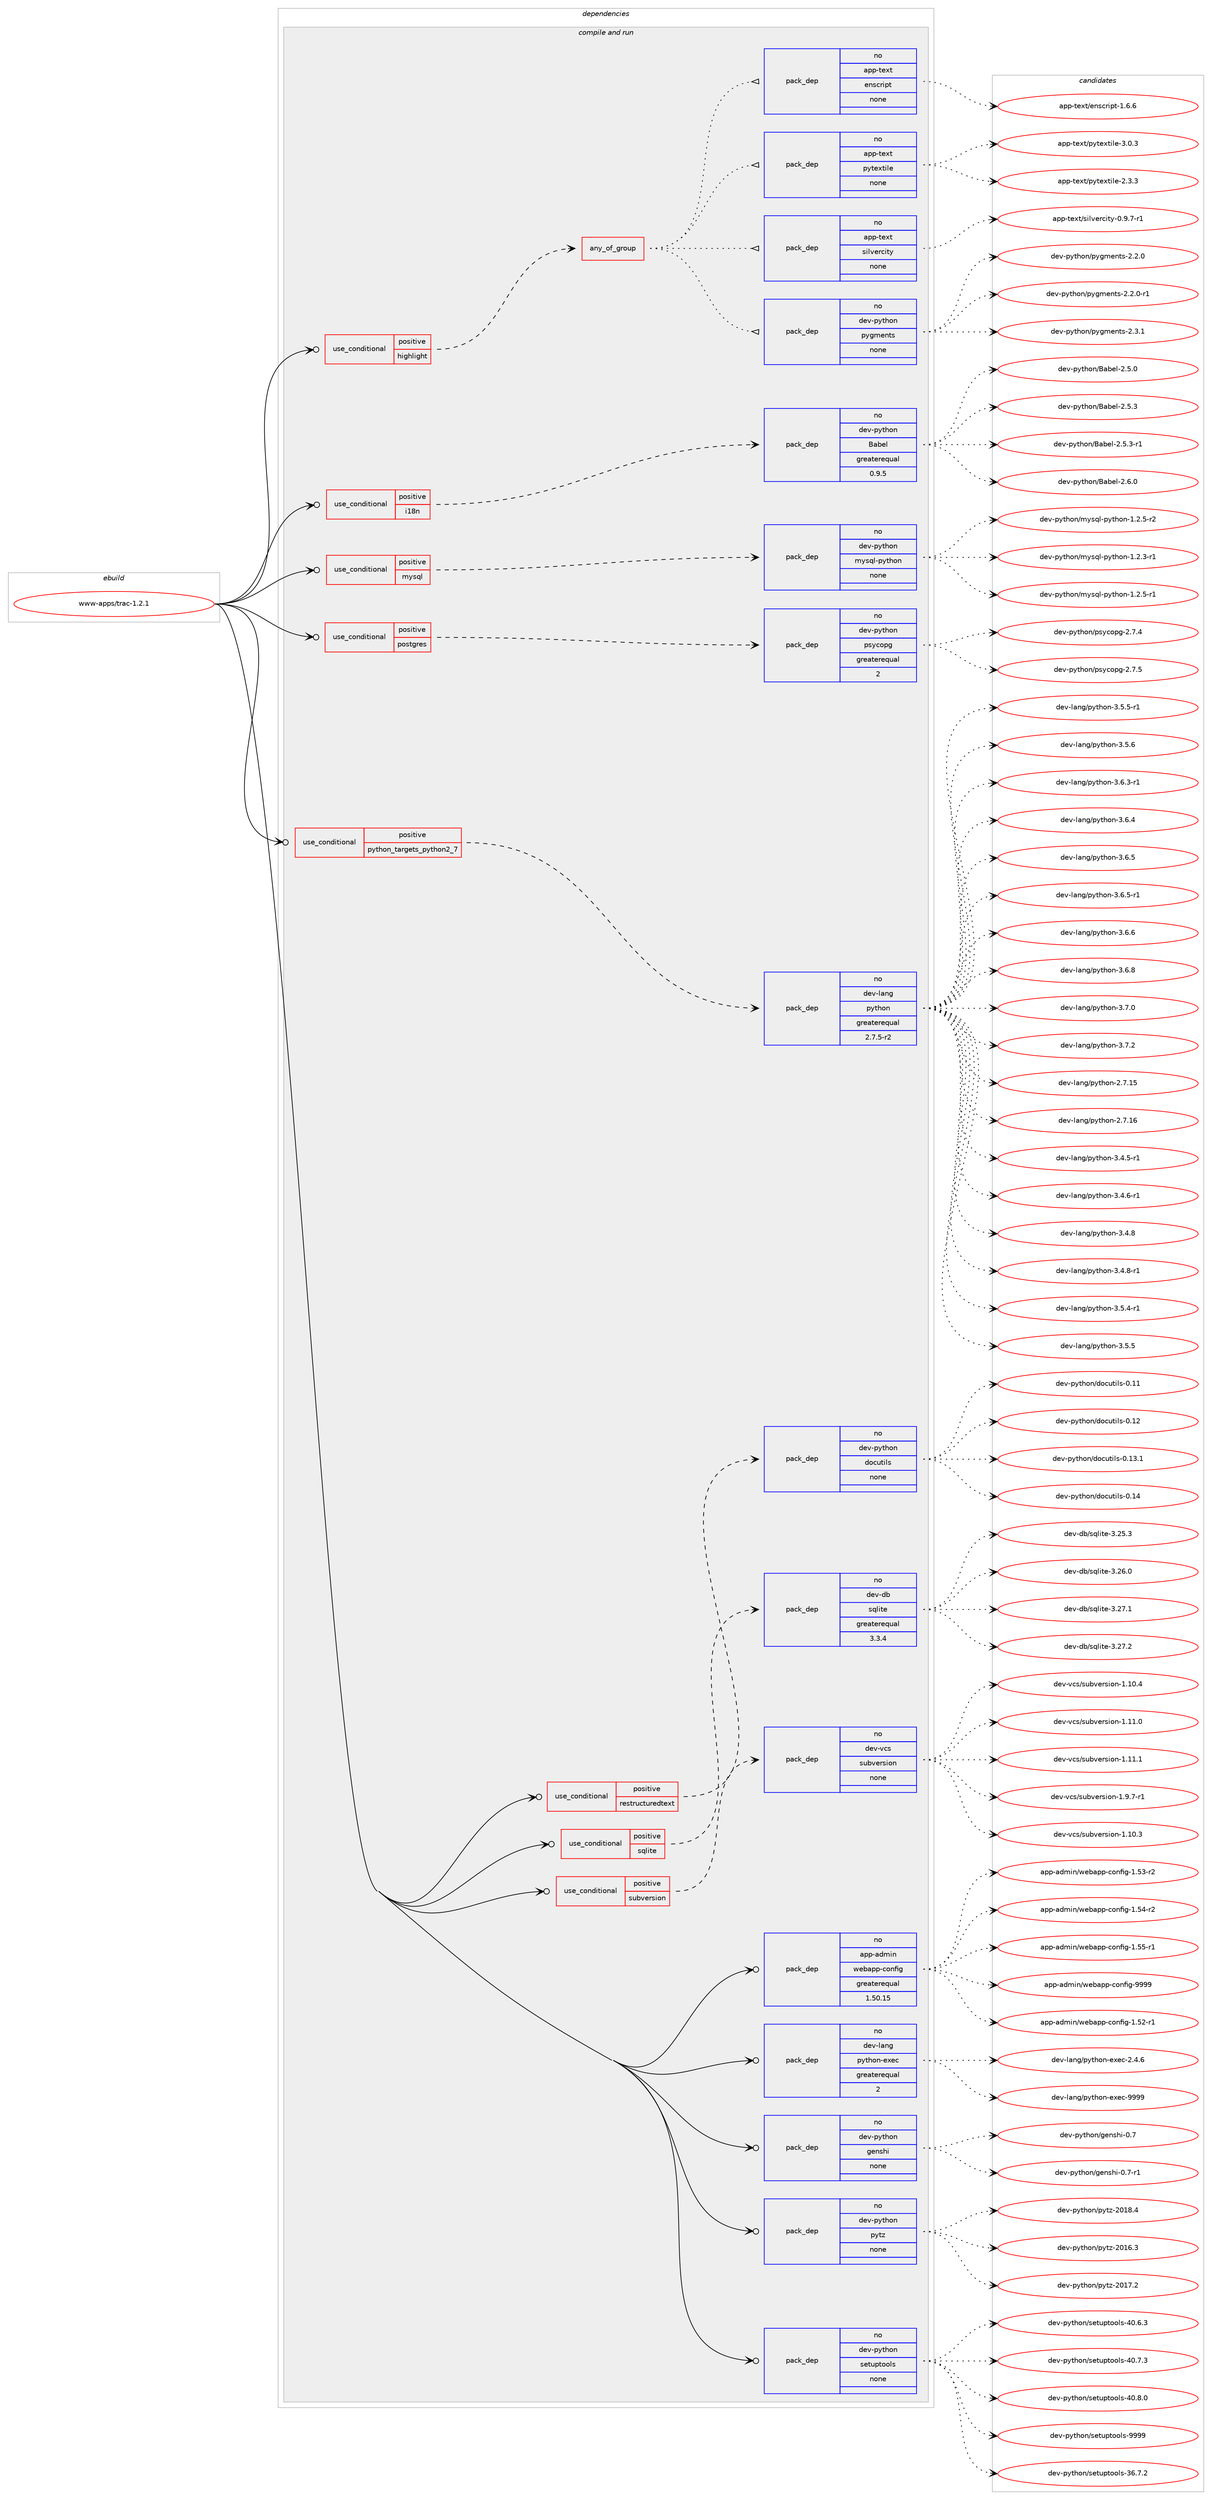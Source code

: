 digraph prolog {

# *************
# Graph options
# *************

newrank=true;
concentrate=true;
compound=true;
graph [rankdir=LR,fontname=Helvetica,fontsize=10,ranksep=1.5];#, ranksep=2.5, nodesep=0.2];
edge  [arrowhead=vee];
node  [fontname=Helvetica,fontsize=10];

# **********
# The ebuild
# **********

subgraph cluster_leftcol {
color=gray;
rank=same;
label=<<i>ebuild</i>>;
id [label="www-apps/trac-1.2.1", color=red, width=4, href="../www-apps/trac-1.2.1.svg"];
}

# ****************
# The dependencies
# ****************

subgraph cluster_midcol {
color=gray;
label=<<i>dependencies</i>>;
subgraph cluster_compile {
fillcolor="#eeeeee";
style=filled;
label=<<i>compile</i>>;
}
subgraph cluster_compileandrun {
fillcolor="#eeeeee";
style=filled;
label=<<i>compile and run</i>>;
subgraph cond463643 {
dependency1747350 [label=<<TABLE BORDER="0" CELLBORDER="1" CELLSPACING="0" CELLPADDING="4"><TR><TD ROWSPAN="3" CELLPADDING="10">use_conditional</TD></TR><TR><TD>positive</TD></TR><TR><TD>highlight</TD></TR></TABLE>>, shape=none, color=red];
subgraph any28208 {
dependency1747351 [label=<<TABLE BORDER="0" CELLBORDER="1" CELLSPACING="0" CELLPADDING="4"><TR><TD CELLPADDING="10">any_of_group</TD></TR></TABLE>>, shape=none, color=red];subgraph pack1254504 {
dependency1747352 [label=<<TABLE BORDER="0" CELLBORDER="1" CELLSPACING="0" CELLPADDING="4" WIDTH="220"><TR><TD ROWSPAN="6" CELLPADDING="30">pack_dep</TD></TR><TR><TD WIDTH="110">no</TD></TR><TR><TD>dev-python</TD></TR><TR><TD>pygments</TD></TR><TR><TD>none</TD></TR><TR><TD></TD></TR></TABLE>>, shape=none, color=blue];
}
dependency1747351:e -> dependency1747352:w [weight=20,style="dotted",arrowhead="oinv"];
subgraph pack1254505 {
dependency1747353 [label=<<TABLE BORDER="0" CELLBORDER="1" CELLSPACING="0" CELLPADDING="4" WIDTH="220"><TR><TD ROWSPAN="6" CELLPADDING="30">pack_dep</TD></TR><TR><TD WIDTH="110">no</TD></TR><TR><TD>app-text</TD></TR><TR><TD>silvercity</TD></TR><TR><TD>none</TD></TR><TR><TD></TD></TR></TABLE>>, shape=none, color=blue];
}
dependency1747351:e -> dependency1747353:w [weight=20,style="dotted",arrowhead="oinv"];
subgraph pack1254506 {
dependency1747354 [label=<<TABLE BORDER="0" CELLBORDER="1" CELLSPACING="0" CELLPADDING="4" WIDTH="220"><TR><TD ROWSPAN="6" CELLPADDING="30">pack_dep</TD></TR><TR><TD WIDTH="110">no</TD></TR><TR><TD>app-text</TD></TR><TR><TD>pytextile</TD></TR><TR><TD>none</TD></TR><TR><TD></TD></TR></TABLE>>, shape=none, color=blue];
}
dependency1747351:e -> dependency1747354:w [weight=20,style="dotted",arrowhead="oinv"];
subgraph pack1254507 {
dependency1747355 [label=<<TABLE BORDER="0" CELLBORDER="1" CELLSPACING="0" CELLPADDING="4" WIDTH="220"><TR><TD ROWSPAN="6" CELLPADDING="30">pack_dep</TD></TR><TR><TD WIDTH="110">no</TD></TR><TR><TD>app-text</TD></TR><TR><TD>enscript</TD></TR><TR><TD>none</TD></TR><TR><TD></TD></TR></TABLE>>, shape=none, color=blue];
}
dependency1747351:e -> dependency1747355:w [weight=20,style="dotted",arrowhead="oinv"];
}
dependency1747350:e -> dependency1747351:w [weight=20,style="dashed",arrowhead="vee"];
}
id:e -> dependency1747350:w [weight=20,style="solid",arrowhead="odotvee"];
subgraph cond463644 {
dependency1747356 [label=<<TABLE BORDER="0" CELLBORDER="1" CELLSPACING="0" CELLPADDING="4"><TR><TD ROWSPAN="3" CELLPADDING="10">use_conditional</TD></TR><TR><TD>positive</TD></TR><TR><TD>i18n</TD></TR></TABLE>>, shape=none, color=red];
subgraph pack1254508 {
dependency1747357 [label=<<TABLE BORDER="0" CELLBORDER="1" CELLSPACING="0" CELLPADDING="4" WIDTH="220"><TR><TD ROWSPAN="6" CELLPADDING="30">pack_dep</TD></TR><TR><TD WIDTH="110">no</TD></TR><TR><TD>dev-python</TD></TR><TR><TD>Babel</TD></TR><TR><TD>greaterequal</TD></TR><TR><TD>0.9.5</TD></TR></TABLE>>, shape=none, color=blue];
}
dependency1747356:e -> dependency1747357:w [weight=20,style="dashed",arrowhead="vee"];
}
id:e -> dependency1747356:w [weight=20,style="solid",arrowhead="odotvee"];
subgraph cond463645 {
dependency1747358 [label=<<TABLE BORDER="0" CELLBORDER="1" CELLSPACING="0" CELLPADDING="4"><TR><TD ROWSPAN="3" CELLPADDING="10">use_conditional</TD></TR><TR><TD>positive</TD></TR><TR><TD>mysql</TD></TR></TABLE>>, shape=none, color=red];
subgraph pack1254509 {
dependency1747359 [label=<<TABLE BORDER="0" CELLBORDER="1" CELLSPACING="0" CELLPADDING="4" WIDTH="220"><TR><TD ROWSPAN="6" CELLPADDING="30">pack_dep</TD></TR><TR><TD WIDTH="110">no</TD></TR><TR><TD>dev-python</TD></TR><TR><TD>mysql-python</TD></TR><TR><TD>none</TD></TR><TR><TD></TD></TR></TABLE>>, shape=none, color=blue];
}
dependency1747358:e -> dependency1747359:w [weight=20,style="dashed",arrowhead="vee"];
}
id:e -> dependency1747358:w [weight=20,style="solid",arrowhead="odotvee"];
subgraph cond463646 {
dependency1747360 [label=<<TABLE BORDER="0" CELLBORDER="1" CELLSPACING="0" CELLPADDING="4"><TR><TD ROWSPAN="3" CELLPADDING="10">use_conditional</TD></TR><TR><TD>positive</TD></TR><TR><TD>postgres</TD></TR></TABLE>>, shape=none, color=red];
subgraph pack1254510 {
dependency1747361 [label=<<TABLE BORDER="0" CELLBORDER="1" CELLSPACING="0" CELLPADDING="4" WIDTH="220"><TR><TD ROWSPAN="6" CELLPADDING="30">pack_dep</TD></TR><TR><TD WIDTH="110">no</TD></TR><TR><TD>dev-python</TD></TR><TR><TD>psycopg</TD></TR><TR><TD>greaterequal</TD></TR><TR><TD>2</TD></TR></TABLE>>, shape=none, color=blue];
}
dependency1747360:e -> dependency1747361:w [weight=20,style="dashed",arrowhead="vee"];
}
id:e -> dependency1747360:w [weight=20,style="solid",arrowhead="odotvee"];
subgraph cond463647 {
dependency1747362 [label=<<TABLE BORDER="0" CELLBORDER="1" CELLSPACING="0" CELLPADDING="4"><TR><TD ROWSPAN="3" CELLPADDING="10">use_conditional</TD></TR><TR><TD>positive</TD></TR><TR><TD>python_targets_python2_7</TD></TR></TABLE>>, shape=none, color=red];
subgraph pack1254511 {
dependency1747363 [label=<<TABLE BORDER="0" CELLBORDER="1" CELLSPACING="0" CELLPADDING="4" WIDTH="220"><TR><TD ROWSPAN="6" CELLPADDING="30">pack_dep</TD></TR><TR><TD WIDTH="110">no</TD></TR><TR><TD>dev-lang</TD></TR><TR><TD>python</TD></TR><TR><TD>greaterequal</TD></TR><TR><TD>2.7.5-r2</TD></TR></TABLE>>, shape=none, color=blue];
}
dependency1747362:e -> dependency1747363:w [weight=20,style="dashed",arrowhead="vee"];
}
id:e -> dependency1747362:w [weight=20,style="solid",arrowhead="odotvee"];
subgraph cond463648 {
dependency1747364 [label=<<TABLE BORDER="0" CELLBORDER="1" CELLSPACING="0" CELLPADDING="4"><TR><TD ROWSPAN="3" CELLPADDING="10">use_conditional</TD></TR><TR><TD>positive</TD></TR><TR><TD>restructuredtext</TD></TR></TABLE>>, shape=none, color=red];
subgraph pack1254512 {
dependency1747365 [label=<<TABLE BORDER="0" CELLBORDER="1" CELLSPACING="0" CELLPADDING="4" WIDTH="220"><TR><TD ROWSPAN="6" CELLPADDING="30">pack_dep</TD></TR><TR><TD WIDTH="110">no</TD></TR><TR><TD>dev-python</TD></TR><TR><TD>docutils</TD></TR><TR><TD>none</TD></TR><TR><TD></TD></TR></TABLE>>, shape=none, color=blue];
}
dependency1747364:e -> dependency1747365:w [weight=20,style="dashed",arrowhead="vee"];
}
id:e -> dependency1747364:w [weight=20,style="solid",arrowhead="odotvee"];
subgraph cond463649 {
dependency1747366 [label=<<TABLE BORDER="0" CELLBORDER="1" CELLSPACING="0" CELLPADDING="4"><TR><TD ROWSPAN="3" CELLPADDING="10">use_conditional</TD></TR><TR><TD>positive</TD></TR><TR><TD>sqlite</TD></TR></TABLE>>, shape=none, color=red];
subgraph pack1254513 {
dependency1747367 [label=<<TABLE BORDER="0" CELLBORDER="1" CELLSPACING="0" CELLPADDING="4" WIDTH="220"><TR><TD ROWSPAN="6" CELLPADDING="30">pack_dep</TD></TR><TR><TD WIDTH="110">no</TD></TR><TR><TD>dev-db</TD></TR><TR><TD>sqlite</TD></TR><TR><TD>greaterequal</TD></TR><TR><TD>3.3.4</TD></TR></TABLE>>, shape=none, color=blue];
}
dependency1747366:e -> dependency1747367:w [weight=20,style="dashed",arrowhead="vee"];
}
id:e -> dependency1747366:w [weight=20,style="solid",arrowhead="odotvee"];
subgraph cond463650 {
dependency1747368 [label=<<TABLE BORDER="0" CELLBORDER="1" CELLSPACING="0" CELLPADDING="4"><TR><TD ROWSPAN="3" CELLPADDING="10">use_conditional</TD></TR><TR><TD>positive</TD></TR><TR><TD>subversion</TD></TR></TABLE>>, shape=none, color=red];
subgraph pack1254514 {
dependency1747369 [label=<<TABLE BORDER="0" CELLBORDER="1" CELLSPACING="0" CELLPADDING="4" WIDTH="220"><TR><TD ROWSPAN="6" CELLPADDING="30">pack_dep</TD></TR><TR><TD WIDTH="110">no</TD></TR><TR><TD>dev-vcs</TD></TR><TR><TD>subversion</TD></TR><TR><TD>none</TD></TR><TR><TD></TD></TR></TABLE>>, shape=none, color=blue];
}
dependency1747368:e -> dependency1747369:w [weight=20,style="dashed",arrowhead="vee"];
}
id:e -> dependency1747368:w [weight=20,style="solid",arrowhead="odotvee"];
subgraph pack1254515 {
dependency1747370 [label=<<TABLE BORDER="0" CELLBORDER="1" CELLSPACING="0" CELLPADDING="4" WIDTH="220"><TR><TD ROWSPAN="6" CELLPADDING="30">pack_dep</TD></TR><TR><TD WIDTH="110">no</TD></TR><TR><TD>app-admin</TD></TR><TR><TD>webapp-config</TD></TR><TR><TD>greaterequal</TD></TR><TR><TD>1.50.15</TD></TR></TABLE>>, shape=none, color=blue];
}
id:e -> dependency1747370:w [weight=20,style="solid",arrowhead="odotvee"];
subgraph pack1254516 {
dependency1747371 [label=<<TABLE BORDER="0" CELLBORDER="1" CELLSPACING="0" CELLPADDING="4" WIDTH="220"><TR><TD ROWSPAN="6" CELLPADDING="30">pack_dep</TD></TR><TR><TD WIDTH="110">no</TD></TR><TR><TD>dev-lang</TD></TR><TR><TD>python-exec</TD></TR><TR><TD>greaterequal</TD></TR><TR><TD>2</TD></TR></TABLE>>, shape=none, color=blue];
}
id:e -> dependency1747371:w [weight=20,style="solid",arrowhead="odotvee"];
subgraph pack1254517 {
dependency1747372 [label=<<TABLE BORDER="0" CELLBORDER="1" CELLSPACING="0" CELLPADDING="4" WIDTH="220"><TR><TD ROWSPAN="6" CELLPADDING="30">pack_dep</TD></TR><TR><TD WIDTH="110">no</TD></TR><TR><TD>dev-python</TD></TR><TR><TD>genshi</TD></TR><TR><TD>none</TD></TR><TR><TD></TD></TR></TABLE>>, shape=none, color=blue];
}
id:e -> dependency1747372:w [weight=20,style="solid",arrowhead="odotvee"];
subgraph pack1254518 {
dependency1747373 [label=<<TABLE BORDER="0" CELLBORDER="1" CELLSPACING="0" CELLPADDING="4" WIDTH="220"><TR><TD ROWSPAN="6" CELLPADDING="30">pack_dep</TD></TR><TR><TD WIDTH="110">no</TD></TR><TR><TD>dev-python</TD></TR><TR><TD>pytz</TD></TR><TR><TD>none</TD></TR><TR><TD></TD></TR></TABLE>>, shape=none, color=blue];
}
id:e -> dependency1747373:w [weight=20,style="solid",arrowhead="odotvee"];
subgraph pack1254519 {
dependency1747374 [label=<<TABLE BORDER="0" CELLBORDER="1" CELLSPACING="0" CELLPADDING="4" WIDTH="220"><TR><TD ROWSPAN="6" CELLPADDING="30">pack_dep</TD></TR><TR><TD WIDTH="110">no</TD></TR><TR><TD>dev-python</TD></TR><TR><TD>setuptools</TD></TR><TR><TD>none</TD></TR><TR><TD></TD></TR></TABLE>>, shape=none, color=blue];
}
id:e -> dependency1747374:w [weight=20,style="solid",arrowhead="odotvee"];
}
subgraph cluster_run {
fillcolor="#eeeeee";
style=filled;
label=<<i>run</i>>;
}
}

# **************
# The candidates
# **************

subgraph cluster_choices {
rank=same;
color=gray;
label=<<i>candidates</i>>;

subgraph choice1254504 {
color=black;
nodesep=1;
choice1001011184511212111610411111047112121103109101110116115455046504648 [label="dev-python/pygments-2.2.0", color=red, width=4,href="../dev-python/pygments-2.2.0.svg"];
choice10010111845112121116104111110471121211031091011101161154550465046484511449 [label="dev-python/pygments-2.2.0-r1", color=red, width=4,href="../dev-python/pygments-2.2.0-r1.svg"];
choice1001011184511212111610411111047112121103109101110116115455046514649 [label="dev-python/pygments-2.3.1", color=red, width=4,href="../dev-python/pygments-2.3.1.svg"];
dependency1747352:e -> choice1001011184511212111610411111047112121103109101110116115455046504648:w [style=dotted,weight="100"];
dependency1747352:e -> choice10010111845112121116104111110471121211031091011101161154550465046484511449:w [style=dotted,weight="100"];
dependency1747352:e -> choice1001011184511212111610411111047112121103109101110116115455046514649:w [style=dotted,weight="100"];
}
subgraph choice1254505 {
color=black;
nodesep=1;
choice971121124511610112011647115105108118101114991051161214548465746554511449 [label="app-text/silvercity-0.9.7-r1", color=red, width=4,href="../app-text/silvercity-0.9.7-r1.svg"];
dependency1747353:e -> choice971121124511610112011647115105108118101114991051161214548465746554511449:w [style=dotted,weight="100"];
}
subgraph choice1254506 {
color=black;
nodesep=1;
choice971121124511610112011647112121116101120116105108101455046514651 [label="app-text/pytextile-2.3.3", color=red, width=4,href="../app-text/pytextile-2.3.3.svg"];
choice971121124511610112011647112121116101120116105108101455146484651 [label="app-text/pytextile-3.0.3", color=red, width=4,href="../app-text/pytextile-3.0.3.svg"];
dependency1747354:e -> choice971121124511610112011647112121116101120116105108101455046514651:w [style=dotted,weight="100"];
dependency1747354:e -> choice971121124511610112011647112121116101120116105108101455146484651:w [style=dotted,weight="100"];
}
subgraph choice1254507 {
color=black;
nodesep=1;
choice97112112451161011201164710111011599114105112116454946544654 [label="app-text/enscript-1.6.6", color=red, width=4,href="../app-text/enscript-1.6.6.svg"];
dependency1747355:e -> choice97112112451161011201164710111011599114105112116454946544654:w [style=dotted,weight="100"];
}
subgraph choice1254508 {
color=black;
nodesep=1;
choice1001011184511212111610411111047669798101108455046534648 [label="dev-python/Babel-2.5.0", color=red, width=4,href="../dev-python/Babel-2.5.0.svg"];
choice1001011184511212111610411111047669798101108455046534651 [label="dev-python/Babel-2.5.3", color=red, width=4,href="../dev-python/Babel-2.5.3.svg"];
choice10010111845112121116104111110476697981011084550465346514511449 [label="dev-python/Babel-2.5.3-r1", color=red, width=4,href="../dev-python/Babel-2.5.3-r1.svg"];
choice1001011184511212111610411111047669798101108455046544648 [label="dev-python/Babel-2.6.0", color=red, width=4,href="../dev-python/Babel-2.6.0.svg"];
dependency1747357:e -> choice1001011184511212111610411111047669798101108455046534648:w [style=dotted,weight="100"];
dependency1747357:e -> choice1001011184511212111610411111047669798101108455046534651:w [style=dotted,weight="100"];
dependency1747357:e -> choice10010111845112121116104111110476697981011084550465346514511449:w [style=dotted,weight="100"];
dependency1747357:e -> choice1001011184511212111610411111047669798101108455046544648:w [style=dotted,weight="100"];
}
subgraph choice1254509 {
color=black;
nodesep=1;
choice1001011184511212111610411111047109121115113108451121211161041111104549465046514511449 [label="dev-python/mysql-python-1.2.3-r1", color=red, width=4,href="../dev-python/mysql-python-1.2.3-r1.svg"];
choice1001011184511212111610411111047109121115113108451121211161041111104549465046534511449 [label="dev-python/mysql-python-1.2.5-r1", color=red, width=4,href="../dev-python/mysql-python-1.2.5-r1.svg"];
choice1001011184511212111610411111047109121115113108451121211161041111104549465046534511450 [label="dev-python/mysql-python-1.2.5-r2", color=red, width=4,href="../dev-python/mysql-python-1.2.5-r2.svg"];
dependency1747359:e -> choice1001011184511212111610411111047109121115113108451121211161041111104549465046514511449:w [style=dotted,weight="100"];
dependency1747359:e -> choice1001011184511212111610411111047109121115113108451121211161041111104549465046534511449:w [style=dotted,weight="100"];
dependency1747359:e -> choice1001011184511212111610411111047109121115113108451121211161041111104549465046534511450:w [style=dotted,weight="100"];
}
subgraph choice1254510 {
color=black;
nodesep=1;
choice100101118451121211161041111104711211512199111112103455046554652 [label="dev-python/psycopg-2.7.4", color=red, width=4,href="../dev-python/psycopg-2.7.4.svg"];
choice100101118451121211161041111104711211512199111112103455046554653 [label="dev-python/psycopg-2.7.5", color=red, width=4,href="../dev-python/psycopg-2.7.5.svg"];
dependency1747361:e -> choice100101118451121211161041111104711211512199111112103455046554652:w [style=dotted,weight="100"];
dependency1747361:e -> choice100101118451121211161041111104711211512199111112103455046554653:w [style=dotted,weight="100"];
}
subgraph choice1254511 {
color=black;
nodesep=1;
choice10010111845108971101034711212111610411111045504655464953 [label="dev-lang/python-2.7.15", color=red, width=4,href="../dev-lang/python-2.7.15.svg"];
choice10010111845108971101034711212111610411111045504655464954 [label="dev-lang/python-2.7.16", color=red, width=4,href="../dev-lang/python-2.7.16.svg"];
choice1001011184510897110103471121211161041111104551465246534511449 [label="dev-lang/python-3.4.5-r1", color=red, width=4,href="../dev-lang/python-3.4.5-r1.svg"];
choice1001011184510897110103471121211161041111104551465246544511449 [label="dev-lang/python-3.4.6-r1", color=red, width=4,href="../dev-lang/python-3.4.6-r1.svg"];
choice100101118451089711010347112121116104111110455146524656 [label="dev-lang/python-3.4.8", color=red, width=4,href="../dev-lang/python-3.4.8.svg"];
choice1001011184510897110103471121211161041111104551465246564511449 [label="dev-lang/python-3.4.8-r1", color=red, width=4,href="../dev-lang/python-3.4.8-r1.svg"];
choice1001011184510897110103471121211161041111104551465346524511449 [label="dev-lang/python-3.5.4-r1", color=red, width=4,href="../dev-lang/python-3.5.4-r1.svg"];
choice100101118451089711010347112121116104111110455146534653 [label="dev-lang/python-3.5.5", color=red, width=4,href="../dev-lang/python-3.5.5.svg"];
choice1001011184510897110103471121211161041111104551465346534511449 [label="dev-lang/python-3.5.5-r1", color=red, width=4,href="../dev-lang/python-3.5.5-r1.svg"];
choice100101118451089711010347112121116104111110455146534654 [label="dev-lang/python-3.5.6", color=red, width=4,href="../dev-lang/python-3.5.6.svg"];
choice1001011184510897110103471121211161041111104551465446514511449 [label="dev-lang/python-3.6.3-r1", color=red, width=4,href="../dev-lang/python-3.6.3-r1.svg"];
choice100101118451089711010347112121116104111110455146544652 [label="dev-lang/python-3.6.4", color=red, width=4,href="../dev-lang/python-3.6.4.svg"];
choice100101118451089711010347112121116104111110455146544653 [label="dev-lang/python-3.6.5", color=red, width=4,href="../dev-lang/python-3.6.5.svg"];
choice1001011184510897110103471121211161041111104551465446534511449 [label="dev-lang/python-3.6.5-r1", color=red, width=4,href="../dev-lang/python-3.6.5-r1.svg"];
choice100101118451089711010347112121116104111110455146544654 [label="dev-lang/python-3.6.6", color=red, width=4,href="../dev-lang/python-3.6.6.svg"];
choice100101118451089711010347112121116104111110455146544656 [label="dev-lang/python-3.6.8", color=red, width=4,href="../dev-lang/python-3.6.8.svg"];
choice100101118451089711010347112121116104111110455146554648 [label="dev-lang/python-3.7.0", color=red, width=4,href="../dev-lang/python-3.7.0.svg"];
choice100101118451089711010347112121116104111110455146554650 [label="dev-lang/python-3.7.2", color=red, width=4,href="../dev-lang/python-3.7.2.svg"];
dependency1747363:e -> choice10010111845108971101034711212111610411111045504655464953:w [style=dotted,weight="100"];
dependency1747363:e -> choice10010111845108971101034711212111610411111045504655464954:w [style=dotted,weight="100"];
dependency1747363:e -> choice1001011184510897110103471121211161041111104551465246534511449:w [style=dotted,weight="100"];
dependency1747363:e -> choice1001011184510897110103471121211161041111104551465246544511449:w [style=dotted,weight="100"];
dependency1747363:e -> choice100101118451089711010347112121116104111110455146524656:w [style=dotted,weight="100"];
dependency1747363:e -> choice1001011184510897110103471121211161041111104551465246564511449:w [style=dotted,weight="100"];
dependency1747363:e -> choice1001011184510897110103471121211161041111104551465346524511449:w [style=dotted,weight="100"];
dependency1747363:e -> choice100101118451089711010347112121116104111110455146534653:w [style=dotted,weight="100"];
dependency1747363:e -> choice1001011184510897110103471121211161041111104551465346534511449:w [style=dotted,weight="100"];
dependency1747363:e -> choice100101118451089711010347112121116104111110455146534654:w [style=dotted,weight="100"];
dependency1747363:e -> choice1001011184510897110103471121211161041111104551465446514511449:w [style=dotted,weight="100"];
dependency1747363:e -> choice100101118451089711010347112121116104111110455146544652:w [style=dotted,weight="100"];
dependency1747363:e -> choice100101118451089711010347112121116104111110455146544653:w [style=dotted,weight="100"];
dependency1747363:e -> choice1001011184510897110103471121211161041111104551465446534511449:w [style=dotted,weight="100"];
dependency1747363:e -> choice100101118451089711010347112121116104111110455146544654:w [style=dotted,weight="100"];
dependency1747363:e -> choice100101118451089711010347112121116104111110455146544656:w [style=dotted,weight="100"];
dependency1747363:e -> choice100101118451089711010347112121116104111110455146554648:w [style=dotted,weight="100"];
dependency1747363:e -> choice100101118451089711010347112121116104111110455146554650:w [style=dotted,weight="100"];
}
subgraph choice1254512 {
color=black;
nodesep=1;
choice1001011184511212111610411111047100111991171161051081154548464949 [label="dev-python/docutils-0.11", color=red, width=4,href="../dev-python/docutils-0.11.svg"];
choice1001011184511212111610411111047100111991171161051081154548464950 [label="dev-python/docutils-0.12", color=red, width=4,href="../dev-python/docutils-0.12.svg"];
choice10010111845112121116104111110471001119911711610510811545484649514649 [label="dev-python/docutils-0.13.1", color=red, width=4,href="../dev-python/docutils-0.13.1.svg"];
choice1001011184511212111610411111047100111991171161051081154548464952 [label="dev-python/docutils-0.14", color=red, width=4,href="../dev-python/docutils-0.14.svg"];
dependency1747365:e -> choice1001011184511212111610411111047100111991171161051081154548464949:w [style=dotted,weight="100"];
dependency1747365:e -> choice1001011184511212111610411111047100111991171161051081154548464950:w [style=dotted,weight="100"];
dependency1747365:e -> choice10010111845112121116104111110471001119911711610510811545484649514649:w [style=dotted,weight="100"];
dependency1747365:e -> choice1001011184511212111610411111047100111991171161051081154548464952:w [style=dotted,weight="100"];
}
subgraph choice1254513 {
color=black;
nodesep=1;
choice10010111845100984711511310810511610145514650534651 [label="dev-db/sqlite-3.25.3", color=red, width=4,href="../dev-db/sqlite-3.25.3.svg"];
choice10010111845100984711511310810511610145514650544648 [label="dev-db/sqlite-3.26.0", color=red, width=4,href="../dev-db/sqlite-3.26.0.svg"];
choice10010111845100984711511310810511610145514650554649 [label="dev-db/sqlite-3.27.1", color=red, width=4,href="../dev-db/sqlite-3.27.1.svg"];
choice10010111845100984711511310810511610145514650554650 [label="dev-db/sqlite-3.27.2", color=red, width=4,href="../dev-db/sqlite-3.27.2.svg"];
dependency1747367:e -> choice10010111845100984711511310810511610145514650534651:w [style=dotted,weight="100"];
dependency1747367:e -> choice10010111845100984711511310810511610145514650544648:w [style=dotted,weight="100"];
dependency1747367:e -> choice10010111845100984711511310810511610145514650554649:w [style=dotted,weight="100"];
dependency1747367:e -> choice10010111845100984711511310810511610145514650554650:w [style=dotted,weight="100"];
}
subgraph choice1254514 {
color=black;
nodesep=1;
choice1001011184511899115471151179811810111411510511111045494649484651 [label="dev-vcs/subversion-1.10.3", color=red, width=4,href="../dev-vcs/subversion-1.10.3.svg"];
choice1001011184511899115471151179811810111411510511111045494649484652 [label="dev-vcs/subversion-1.10.4", color=red, width=4,href="../dev-vcs/subversion-1.10.4.svg"];
choice1001011184511899115471151179811810111411510511111045494649494648 [label="dev-vcs/subversion-1.11.0", color=red, width=4,href="../dev-vcs/subversion-1.11.0.svg"];
choice1001011184511899115471151179811810111411510511111045494649494649 [label="dev-vcs/subversion-1.11.1", color=red, width=4,href="../dev-vcs/subversion-1.11.1.svg"];
choice100101118451189911547115117981181011141151051111104549465746554511449 [label="dev-vcs/subversion-1.9.7-r1", color=red, width=4,href="../dev-vcs/subversion-1.9.7-r1.svg"];
dependency1747369:e -> choice1001011184511899115471151179811810111411510511111045494649484651:w [style=dotted,weight="100"];
dependency1747369:e -> choice1001011184511899115471151179811810111411510511111045494649484652:w [style=dotted,weight="100"];
dependency1747369:e -> choice1001011184511899115471151179811810111411510511111045494649494648:w [style=dotted,weight="100"];
dependency1747369:e -> choice1001011184511899115471151179811810111411510511111045494649494649:w [style=dotted,weight="100"];
dependency1747369:e -> choice100101118451189911547115117981181011141151051111104549465746554511449:w [style=dotted,weight="100"];
}
subgraph choice1254515 {
color=black;
nodesep=1;
choice971121124597100109105110471191019897112112459911111010210510345494653504511449 [label="app-admin/webapp-config-1.52-r1", color=red, width=4,href="../app-admin/webapp-config-1.52-r1.svg"];
choice971121124597100109105110471191019897112112459911111010210510345494653514511450 [label="app-admin/webapp-config-1.53-r2", color=red, width=4,href="../app-admin/webapp-config-1.53-r2.svg"];
choice971121124597100109105110471191019897112112459911111010210510345494653524511450 [label="app-admin/webapp-config-1.54-r2", color=red, width=4,href="../app-admin/webapp-config-1.54-r2.svg"];
choice971121124597100109105110471191019897112112459911111010210510345494653534511449 [label="app-admin/webapp-config-1.55-r1", color=red, width=4,href="../app-admin/webapp-config-1.55-r1.svg"];
choice97112112459710010910511047119101989711211245991111101021051034557575757 [label="app-admin/webapp-config-9999", color=red, width=4,href="../app-admin/webapp-config-9999.svg"];
dependency1747370:e -> choice971121124597100109105110471191019897112112459911111010210510345494653504511449:w [style=dotted,weight="100"];
dependency1747370:e -> choice971121124597100109105110471191019897112112459911111010210510345494653514511450:w [style=dotted,weight="100"];
dependency1747370:e -> choice971121124597100109105110471191019897112112459911111010210510345494653524511450:w [style=dotted,weight="100"];
dependency1747370:e -> choice971121124597100109105110471191019897112112459911111010210510345494653534511449:w [style=dotted,weight="100"];
dependency1747370:e -> choice97112112459710010910511047119101989711211245991111101021051034557575757:w [style=dotted,weight="100"];
}
subgraph choice1254516 {
color=black;
nodesep=1;
choice1001011184510897110103471121211161041111104510112010199455046524654 [label="dev-lang/python-exec-2.4.6", color=red, width=4,href="../dev-lang/python-exec-2.4.6.svg"];
choice10010111845108971101034711212111610411111045101120101994557575757 [label="dev-lang/python-exec-9999", color=red, width=4,href="../dev-lang/python-exec-9999.svg"];
dependency1747371:e -> choice1001011184510897110103471121211161041111104510112010199455046524654:w [style=dotted,weight="100"];
dependency1747371:e -> choice10010111845108971101034711212111610411111045101120101994557575757:w [style=dotted,weight="100"];
}
subgraph choice1254517 {
color=black;
nodesep=1;
choice100101118451121211161041111104710310111011510410545484655 [label="dev-python/genshi-0.7", color=red, width=4,href="../dev-python/genshi-0.7.svg"];
choice1001011184511212111610411111047103101110115104105454846554511449 [label="dev-python/genshi-0.7-r1", color=red, width=4,href="../dev-python/genshi-0.7-r1.svg"];
dependency1747372:e -> choice100101118451121211161041111104710310111011510410545484655:w [style=dotted,weight="100"];
dependency1747372:e -> choice1001011184511212111610411111047103101110115104105454846554511449:w [style=dotted,weight="100"];
}
subgraph choice1254518 {
color=black;
nodesep=1;
choice100101118451121211161041111104711212111612245504849544651 [label="dev-python/pytz-2016.3", color=red, width=4,href="../dev-python/pytz-2016.3.svg"];
choice100101118451121211161041111104711212111612245504849554650 [label="dev-python/pytz-2017.2", color=red, width=4,href="../dev-python/pytz-2017.2.svg"];
choice100101118451121211161041111104711212111612245504849564652 [label="dev-python/pytz-2018.4", color=red, width=4,href="../dev-python/pytz-2018.4.svg"];
dependency1747373:e -> choice100101118451121211161041111104711212111612245504849544651:w [style=dotted,weight="100"];
dependency1747373:e -> choice100101118451121211161041111104711212111612245504849554650:w [style=dotted,weight="100"];
dependency1747373:e -> choice100101118451121211161041111104711212111612245504849564652:w [style=dotted,weight="100"];
}
subgraph choice1254519 {
color=black;
nodesep=1;
choice100101118451121211161041111104711510111611711211611111110811545515446554650 [label="dev-python/setuptools-36.7.2", color=red, width=4,href="../dev-python/setuptools-36.7.2.svg"];
choice100101118451121211161041111104711510111611711211611111110811545524846544651 [label="dev-python/setuptools-40.6.3", color=red, width=4,href="../dev-python/setuptools-40.6.3.svg"];
choice100101118451121211161041111104711510111611711211611111110811545524846554651 [label="dev-python/setuptools-40.7.3", color=red, width=4,href="../dev-python/setuptools-40.7.3.svg"];
choice100101118451121211161041111104711510111611711211611111110811545524846564648 [label="dev-python/setuptools-40.8.0", color=red, width=4,href="../dev-python/setuptools-40.8.0.svg"];
choice10010111845112121116104111110471151011161171121161111111081154557575757 [label="dev-python/setuptools-9999", color=red, width=4,href="../dev-python/setuptools-9999.svg"];
dependency1747374:e -> choice100101118451121211161041111104711510111611711211611111110811545515446554650:w [style=dotted,weight="100"];
dependency1747374:e -> choice100101118451121211161041111104711510111611711211611111110811545524846544651:w [style=dotted,weight="100"];
dependency1747374:e -> choice100101118451121211161041111104711510111611711211611111110811545524846554651:w [style=dotted,weight="100"];
dependency1747374:e -> choice100101118451121211161041111104711510111611711211611111110811545524846564648:w [style=dotted,weight="100"];
dependency1747374:e -> choice10010111845112121116104111110471151011161171121161111111081154557575757:w [style=dotted,weight="100"];
}
}

}
